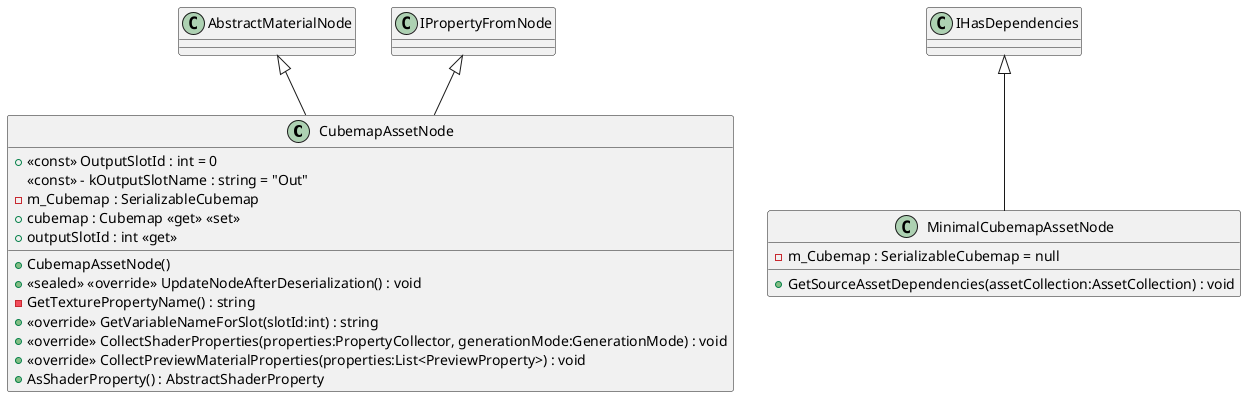 @startuml
class CubemapAssetNode {
    + <<const>> OutputSlotId : int = 0
    <<const>> - kOutputSlotName : string = "Out"
    + CubemapAssetNode()
    + <<sealed>> <<override>> UpdateNodeAfterDeserialization() : void
    - m_Cubemap : SerializableCubemap
    + cubemap : Cubemap <<get>> <<set>>
    - GetTexturePropertyName() : string
    + <<override>> GetVariableNameForSlot(slotId:int) : string
    + <<override>> CollectShaderProperties(properties:PropertyCollector, generationMode:GenerationMode) : void
    + <<override>> CollectPreviewMaterialProperties(properties:List<PreviewProperty>) : void
    + AsShaderProperty() : AbstractShaderProperty
    + outputSlotId : int <<get>>
}
class MinimalCubemapAssetNode {
    - m_Cubemap : SerializableCubemap = null
    + GetSourceAssetDependencies(assetCollection:AssetCollection) : void
}
AbstractMaterialNode <|-- CubemapAssetNode
IPropertyFromNode <|-- CubemapAssetNode
IHasDependencies <|-- MinimalCubemapAssetNode
@enduml
